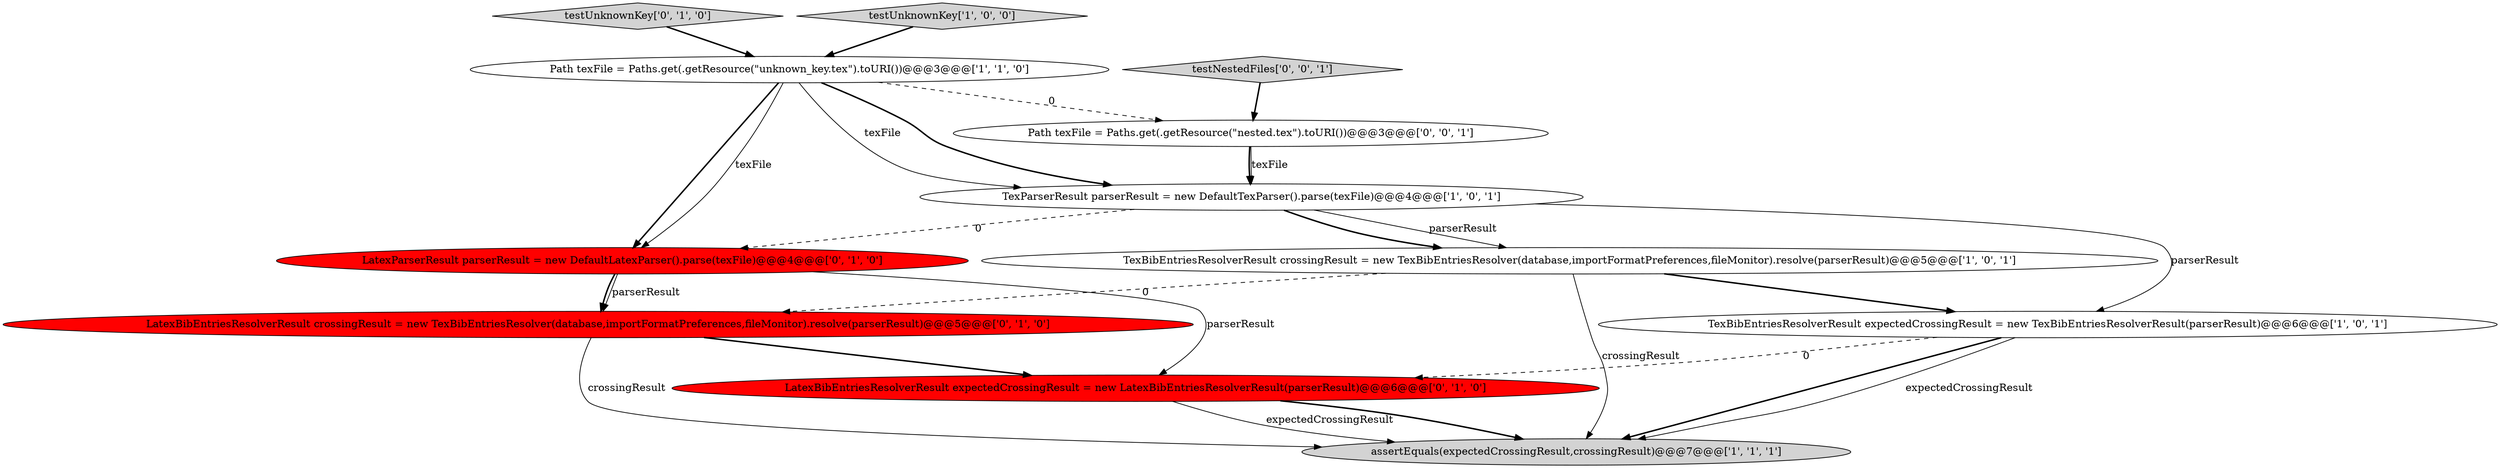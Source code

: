 digraph {
9 [style = filled, label = "LatexBibEntriesResolverResult expectedCrossingResult = new LatexBibEntriesResolverResult(parserResult)@@@6@@@['0', '1', '0']", fillcolor = red, shape = ellipse image = "AAA1AAABBB2BBB"];
4 [style = filled, label = "Path texFile = Paths.get(.getResource(\"unknown_key.tex\").toURI())@@@3@@@['1', '1', '0']", fillcolor = white, shape = ellipse image = "AAA0AAABBB1BBB"];
11 [style = filled, label = "Path texFile = Paths.get(.getResource(\"nested.tex\").toURI())@@@3@@@['0', '0', '1']", fillcolor = white, shape = ellipse image = "AAA0AAABBB3BBB"];
7 [style = filled, label = "LatexParserResult parserResult = new DefaultLatexParser().parse(texFile)@@@4@@@['0', '1', '0']", fillcolor = red, shape = ellipse image = "AAA1AAABBB2BBB"];
10 [style = filled, label = "testNestedFiles['0', '0', '1']", fillcolor = lightgray, shape = diamond image = "AAA0AAABBB3BBB"];
6 [style = filled, label = "testUnknownKey['0', '1', '0']", fillcolor = lightgray, shape = diamond image = "AAA0AAABBB2BBB"];
0 [style = filled, label = "TexBibEntriesResolverResult crossingResult = new TexBibEntriesResolver(database,importFormatPreferences,fileMonitor).resolve(parserResult)@@@5@@@['1', '0', '1']", fillcolor = white, shape = ellipse image = "AAA0AAABBB1BBB"];
3 [style = filled, label = "assertEquals(expectedCrossingResult,crossingResult)@@@7@@@['1', '1', '1']", fillcolor = lightgray, shape = ellipse image = "AAA0AAABBB1BBB"];
1 [style = filled, label = "TexParserResult parserResult = new DefaultTexParser().parse(texFile)@@@4@@@['1', '0', '1']", fillcolor = white, shape = ellipse image = "AAA0AAABBB1BBB"];
2 [style = filled, label = "TexBibEntriesResolverResult expectedCrossingResult = new TexBibEntriesResolverResult(parserResult)@@@6@@@['1', '0', '1']", fillcolor = white, shape = ellipse image = "AAA0AAABBB1BBB"];
8 [style = filled, label = "LatexBibEntriesResolverResult crossingResult = new TexBibEntriesResolver(database,importFormatPreferences,fileMonitor).resolve(parserResult)@@@5@@@['0', '1', '0']", fillcolor = red, shape = ellipse image = "AAA1AAABBB2BBB"];
5 [style = filled, label = "testUnknownKey['1', '0', '0']", fillcolor = lightgray, shape = diamond image = "AAA0AAABBB1BBB"];
1->2 [style = solid, label="parserResult"];
11->1 [style = bold, label=""];
2->3 [style = bold, label=""];
0->2 [style = bold, label=""];
4->1 [style = solid, label="texFile"];
1->0 [style = bold, label=""];
1->0 [style = solid, label="parserResult"];
7->8 [style = bold, label=""];
4->7 [style = bold, label=""];
9->3 [style = solid, label="expectedCrossingResult"];
6->4 [style = bold, label=""];
0->3 [style = solid, label="crossingResult"];
2->9 [style = dashed, label="0"];
5->4 [style = bold, label=""];
7->8 [style = solid, label="parserResult"];
8->9 [style = bold, label=""];
8->3 [style = solid, label="crossingResult"];
9->3 [style = bold, label=""];
0->8 [style = dashed, label="0"];
2->3 [style = solid, label="expectedCrossingResult"];
4->1 [style = bold, label=""];
4->11 [style = dashed, label="0"];
1->7 [style = dashed, label="0"];
11->1 [style = solid, label="texFile"];
7->9 [style = solid, label="parserResult"];
10->11 [style = bold, label=""];
4->7 [style = solid, label="texFile"];
}

